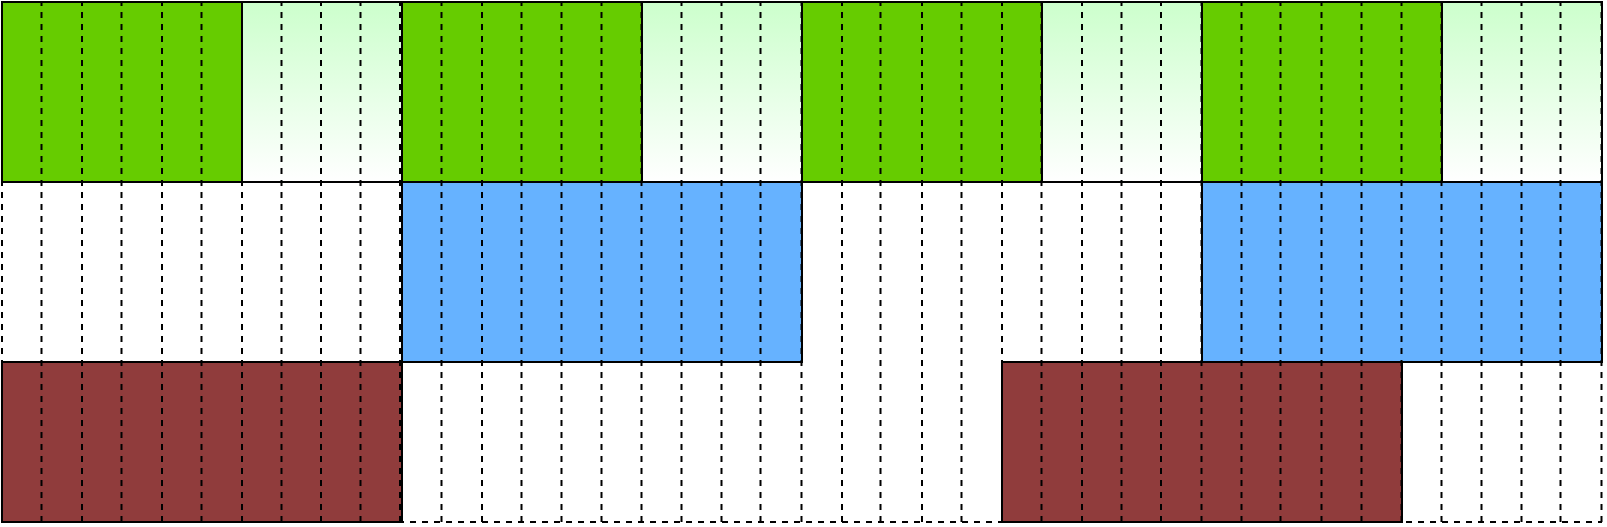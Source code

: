 <mxfile version="12.7.2" type="device"><diagram id="PBchdyutVL4oMOvttvyV" name="Page-1"><mxGraphModel dx="1038" dy="571" grid="1" gridSize="10" guides="1" tooltips="1" connect="1" arrows="1" fold="1" page="1" pageScale="1" pageWidth="850" pageHeight="1100" math="0" shadow="0"><root><mxCell id="0"/><mxCell id="1" parent="0"/><mxCell id="aqTSReWwlO7YjxkTs3Mr-8" value="" style="rounded=0;whiteSpace=wrap;html=1;fillColor=#66CC00;" parent="1" vertex="1"><mxGeometry x="80" y="120" width="120" height="90" as="geometry"/></mxCell><mxCell id="aqTSReWwlO7YjxkTs3Mr-9" value="" style="rounded=0;whiteSpace=wrap;html=1;fillColor=#CCFFCC;gradientColor=#ffffff;" parent="1" vertex="1"><mxGeometry x="200" y="120" width="80" height="90" as="geometry"/></mxCell><mxCell id="aqTSReWwlO7YjxkTs3Mr-10" value="" style="rounded=0;whiteSpace=wrap;html=1;fillColor=#66B2FF;gradientColor=none;gradientDirection=north;" parent="1" vertex="1"><mxGeometry x="280" y="210" width="200" height="90" as="geometry"/></mxCell><mxCell id="aqTSReWwlO7YjxkTs3Mr-11" value="" style="rounded=0;whiteSpace=wrap;html=1;fillColor=#903c3c;gradientColor=none;gradientDirection=north;" parent="1" vertex="1"><mxGeometry x="80" y="300" width="200" height="80" as="geometry"/></mxCell><mxCell id="aqTSReWwlO7YjxkTs3Mr-20" value="" style="rounded=0;whiteSpace=wrap;html=1;fillColor=#66CC00;" parent="1" vertex="1"><mxGeometry x="280" y="120" width="120" height="90" as="geometry"/></mxCell><mxCell id="aqTSReWwlO7YjxkTs3Mr-21" value="" style="rounded=0;whiteSpace=wrap;html=1;fillColor=#CCFFCC;gradientColor=#ffffff;" parent="1" vertex="1"><mxGeometry x="400" y="120" width="80" height="90" as="geometry"/></mxCell><mxCell id="aqTSReWwlO7YjxkTs3Mr-22" value="" style="rounded=0;whiteSpace=wrap;html=1;fillColor=#66CC00;" parent="1" vertex="1"><mxGeometry x="480" y="120" width="120" height="90" as="geometry"/></mxCell><mxCell id="aqTSReWwlO7YjxkTs3Mr-23" value="" style="rounded=0;whiteSpace=wrap;html=1;fillColor=#CCFFCC;gradientColor=#ffffff;" parent="1" vertex="1"><mxGeometry x="600" y="120" width="80" height="90" as="geometry"/></mxCell><mxCell id="aqTSReWwlO7YjxkTs3Mr-24" value="" style="rounded=0;whiteSpace=wrap;html=1;fillColor=#66B2FF;gradientColor=none;gradientDirection=north;" parent="1" vertex="1"><mxGeometry x="680" y="210" width="200" height="90" as="geometry"/></mxCell><mxCell id="aqTSReWwlO7YjxkTs3Mr-25" value="" style="rounded=0;whiteSpace=wrap;html=1;fillColor=#903c3c;gradientColor=none;gradientDirection=north;" parent="1" vertex="1"><mxGeometry x="580" y="300" width="200" height="80" as="geometry"/></mxCell><mxCell id="aqTSReWwlO7YjxkTs3Mr-26" value="" style="rounded=0;whiteSpace=wrap;html=1;fillColor=#66CC00;" parent="1" vertex="1"><mxGeometry x="680" y="120" width="120" height="90" as="geometry"/></mxCell><mxCell id="aqTSReWwlO7YjxkTs3Mr-27" value="" style="rounded=0;whiteSpace=wrap;html=1;fillColor=#CCFFCC;gradientColor=#ffffff;" parent="1" vertex="1"><mxGeometry x="800" y="120" width="80" height="90" as="geometry"/></mxCell><mxCell id="lOJKYDyUrs2ljkJlb5DM-3" value="" style="endArrow=none;dashed=1;html=1;entryX=0;entryY=0;entryDx=0;entryDy=0;" edge="1" parent="1" target="aqTSReWwlO7YjxkTs3Mr-8"><mxGeometry width="50" height="50" relative="1" as="geometry"><mxPoint x="80" y="380" as="sourcePoint"/><mxPoint x="130" y="330" as="targetPoint"/></mxGeometry></mxCell><mxCell id="lOJKYDyUrs2ljkJlb5DM-4" value="" style="endArrow=none;dashed=1;html=1;entryX=0;entryY=0;entryDx=0;entryDy=0;" edge="1" parent="1"><mxGeometry width="50" height="50" relative="1" as="geometry"><mxPoint x="120" y="380" as="sourcePoint"/><mxPoint x="120" y="120" as="targetPoint"/></mxGeometry></mxCell><mxCell id="lOJKYDyUrs2ljkJlb5DM-5" value="" style="endArrow=none;dashed=1;html=1;entryX=0;entryY=0;entryDx=0;entryDy=0;" edge="1" parent="1"><mxGeometry width="50" height="50" relative="1" as="geometry"><mxPoint x="160" y="380" as="sourcePoint"/><mxPoint x="160" y="120" as="targetPoint"/></mxGeometry></mxCell><mxCell id="lOJKYDyUrs2ljkJlb5DM-6" value="" style="endArrow=none;dashed=1;html=1;entryX=0;entryY=0;entryDx=0;entryDy=0;" edge="1" parent="1"><mxGeometry width="50" height="50" relative="1" as="geometry"><mxPoint x="200" y="380" as="sourcePoint"/><mxPoint x="200" y="120" as="targetPoint"/></mxGeometry></mxCell><mxCell id="lOJKYDyUrs2ljkJlb5DM-7" value="" style="endArrow=none;dashed=1;html=1;entryX=0;entryY=0;entryDx=0;entryDy=0;" edge="1" parent="1"><mxGeometry width="50" height="50" relative="1" as="geometry"><mxPoint x="239.5" y="380" as="sourcePoint"/><mxPoint x="239.5" y="120" as="targetPoint"/></mxGeometry></mxCell><mxCell id="lOJKYDyUrs2ljkJlb5DM-8" value="" style="endArrow=none;dashed=1;html=1;entryX=0;entryY=0;entryDx=0;entryDy=0;" edge="1" parent="1"><mxGeometry width="50" height="50" relative="1" as="geometry"><mxPoint x="279" y="380" as="sourcePoint"/><mxPoint x="279" y="120" as="targetPoint"/></mxGeometry></mxCell><mxCell id="lOJKYDyUrs2ljkJlb5DM-9" value="" style="endArrow=none;dashed=1;html=1;entryX=0;entryY=0;entryDx=0;entryDy=0;" edge="1" parent="1"><mxGeometry width="50" height="50" relative="1" as="geometry"><mxPoint x="320" y="380" as="sourcePoint"/><mxPoint x="320" y="120" as="targetPoint"/></mxGeometry></mxCell><mxCell id="lOJKYDyUrs2ljkJlb5DM-10" value="" style="endArrow=none;dashed=1;html=1;entryX=0;entryY=0;entryDx=0;entryDy=0;" edge="1" parent="1"><mxGeometry width="50" height="50" relative="1" as="geometry"><mxPoint x="359.75" y="380" as="sourcePoint"/><mxPoint x="359.75" y="120" as="targetPoint"/></mxGeometry></mxCell><mxCell id="lOJKYDyUrs2ljkJlb5DM-11" value="" style="endArrow=none;dashed=1;html=1;entryX=0;entryY=0;entryDx=0;entryDy=0;" edge="1" parent="1"><mxGeometry width="50" height="50" relative="1" as="geometry"><mxPoint x="399.75" y="380" as="sourcePoint"/><mxPoint x="399.75" y="120" as="targetPoint"/></mxGeometry></mxCell><mxCell id="lOJKYDyUrs2ljkJlb5DM-12" value="" style="endArrow=none;dashed=1;html=1;entryX=0;entryY=0;entryDx=0;entryDy=0;" edge="1" parent="1"><mxGeometry width="50" height="50" relative="1" as="geometry"><mxPoint x="439.75" y="380" as="sourcePoint"/><mxPoint x="439.75" y="120" as="targetPoint"/></mxGeometry></mxCell><mxCell id="lOJKYDyUrs2ljkJlb5DM-13" value="" style="endArrow=none;dashed=1;html=1;entryX=0;entryY=0;entryDx=0;entryDy=0;" edge="1" parent="1"><mxGeometry width="50" height="50" relative="1" as="geometry"><mxPoint x="479.75" y="380" as="sourcePoint"/><mxPoint x="479.75" y="120" as="targetPoint"/></mxGeometry></mxCell><mxCell id="lOJKYDyUrs2ljkJlb5DM-14" value="" style="endArrow=none;dashed=1;html=1;entryX=0;entryY=0;entryDx=0;entryDy=0;" edge="1" parent="1"><mxGeometry width="50" height="50" relative="1" as="geometry"><mxPoint x="519.25" y="380" as="sourcePoint"/><mxPoint x="519.25" y="120" as="targetPoint"/></mxGeometry></mxCell><mxCell id="lOJKYDyUrs2ljkJlb5DM-15" value="" style="endArrow=none;dashed=1;html=1;entryX=0;entryY=0;entryDx=0;entryDy=0;" edge="1" parent="1"><mxGeometry width="50" height="50" relative="1" as="geometry"><mxPoint x="559.75" y="380" as="sourcePoint"/><mxPoint x="559.75" y="120" as="targetPoint"/></mxGeometry></mxCell><mxCell id="lOJKYDyUrs2ljkJlb5DM-16" value="" style="endArrow=none;dashed=1;html=1;entryX=0;entryY=0;entryDx=0;entryDy=0;" edge="1" parent="1"><mxGeometry width="50" height="50" relative="1" as="geometry"><mxPoint x="599.75" y="380" as="sourcePoint"/><mxPoint x="599.75" y="120" as="targetPoint"/></mxGeometry></mxCell><mxCell id="lOJKYDyUrs2ljkJlb5DM-17" value="" style="endArrow=none;dashed=1;html=1;entryX=0;entryY=0;entryDx=0;entryDy=0;" edge="1" parent="1"><mxGeometry width="50" height="50" relative="1" as="geometry"><mxPoint x="639.75" y="380" as="sourcePoint"/><mxPoint x="639.75" y="120" as="targetPoint"/></mxGeometry></mxCell><mxCell id="lOJKYDyUrs2ljkJlb5DM-18" value="" style="endArrow=none;dashed=1;html=1;entryX=0;entryY=0;entryDx=0;entryDy=0;" edge="1" parent="1"><mxGeometry width="50" height="50" relative="1" as="geometry"><mxPoint x="679.75" y="380" as="sourcePoint"/><mxPoint x="679.75" y="120" as="targetPoint"/></mxGeometry></mxCell><mxCell id="lOJKYDyUrs2ljkJlb5DM-19" value="" style="endArrow=none;dashed=1;html=1;entryX=0;entryY=0;entryDx=0;entryDy=0;" edge="1" parent="1"><mxGeometry width="50" height="50" relative="1" as="geometry"><mxPoint x="719.25" y="380" as="sourcePoint"/><mxPoint x="719.25" y="120" as="targetPoint"/></mxGeometry></mxCell><mxCell id="lOJKYDyUrs2ljkJlb5DM-20" value="" style="endArrow=none;dashed=1;html=1;entryX=0;entryY=0;entryDx=0;entryDy=0;" edge="1" parent="1"><mxGeometry width="50" height="50" relative="1" as="geometry"><mxPoint x="759.75" y="380" as="sourcePoint"/><mxPoint x="759.75" y="120" as="targetPoint"/></mxGeometry></mxCell><mxCell id="lOJKYDyUrs2ljkJlb5DM-21" value="" style="endArrow=none;dashed=1;html=1;entryX=0;entryY=0;entryDx=0;entryDy=0;" edge="1" parent="1"><mxGeometry width="50" height="50" relative="1" as="geometry"><mxPoint x="799.75" y="380" as="sourcePoint"/><mxPoint x="799.75" y="120" as="targetPoint"/></mxGeometry></mxCell><mxCell id="lOJKYDyUrs2ljkJlb5DM-22" value="" style="endArrow=none;dashed=1;html=1;entryX=0;entryY=0;entryDx=0;entryDy=0;" edge="1" parent="1"><mxGeometry width="50" height="50" relative="1" as="geometry"><mxPoint x="839.75" y="380" as="sourcePoint"/><mxPoint x="839.75" y="120" as="targetPoint"/></mxGeometry></mxCell><mxCell id="lOJKYDyUrs2ljkJlb5DM-23" value="" style="endArrow=none;dashed=1;html=1;entryX=0;entryY=0;entryDx=0;entryDy=0;" edge="1" parent="1"><mxGeometry width="50" height="50" relative="1" as="geometry"><mxPoint x="879.75" y="380" as="sourcePoint"/><mxPoint x="879.75" y="120" as="targetPoint"/></mxGeometry></mxCell><mxCell id="lOJKYDyUrs2ljkJlb5DM-25" value="" style="endArrow=none;dashed=1;html=1;exitX=0;exitY=1;exitDx=0;exitDy=0;" edge="1" parent="1" source="aqTSReWwlO7YjxkTs3Mr-11"><mxGeometry width="50" height="50" relative="1" as="geometry"><mxPoint x="120" y="490" as="sourcePoint"/><mxPoint x="880" y="380" as="targetPoint"/></mxGeometry></mxCell><mxCell id="lOJKYDyUrs2ljkJlb5DM-26" value="" style="endArrow=none;dashed=1;html=1;entryX=0;entryY=0;entryDx=0;entryDy=0;" edge="1" parent="1"><mxGeometry width="50" height="50" relative="1" as="geometry"><mxPoint x="99.75" y="380" as="sourcePoint"/><mxPoint x="99.75" y="120" as="targetPoint"/></mxGeometry></mxCell><mxCell id="lOJKYDyUrs2ljkJlb5DM-27" value="" style="endArrow=none;dashed=1;html=1;entryX=0;entryY=0;entryDx=0;entryDy=0;" edge="1" parent="1"><mxGeometry width="50" height="50" relative="1" as="geometry"><mxPoint x="139.75" y="380" as="sourcePoint"/><mxPoint x="139.75" y="120" as="targetPoint"/></mxGeometry></mxCell><mxCell id="lOJKYDyUrs2ljkJlb5DM-28" value="" style="endArrow=none;dashed=1;html=1;entryX=0;entryY=0;entryDx=0;entryDy=0;" edge="1" parent="1"><mxGeometry width="50" height="50" relative="1" as="geometry"><mxPoint x="179.75" y="380" as="sourcePoint"/><mxPoint x="179.75" y="120" as="targetPoint"/></mxGeometry></mxCell><mxCell id="lOJKYDyUrs2ljkJlb5DM-29" value="" style="endArrow=none;dashed=1;html=1;entryX=0;entryY=0;entryDx=0;entryDy=0;" edge="1" parent="1"><mxGeometry width="50" height="50" relative="1" as="geometry"><mxPoint x="219.75" y="380" as="sourcePoint"/><mxPoint x="219.75" y="120" as="targetPoint"/></mxGeometry></mxCell><mxCell id="lOJKYDyUrs2ljkJlb5DM-30" value="" style="endArrow=none;dashed=1;html=1;entryX=0;entryY=0;entryDx=0;entryDy=0;" edge="1" parent="1"><mxGeometry width="50" height="50" relative="1" as="geometry"><mxPoint x="259.25" y="380" as="sourcePoint"/><mxPoint x="259.25" y="120" as="targetPoint"/></mxGeometry></mxCell><mxCell id="lOJKYDyUrs2ljkJlb5DM-31" value="" style="endArrow=none;dashed=1;html=1;entryX=0;entryY=0;entryDx=0;entryDy=0;" edge="1" parent="1"><mxGeometry width="50" height="50" relative="1" as="geometry"><mxPoint x="299.75" y="380" as="sourcePoint"/><mxPoint x="299.75" y="120" as="targetPoint"/></mxGeometry></mxCell><mxCell id="lOJKYDyUrs2ljkJlb5DM-32" value="" style="endArrow=none;dashed=1;html=1;entryX=0;entryY=0;entryDx=0;entryDy=0;" edge="1" parent="1"><mxGeometry width="50" height="50" relative="1" as="geometry"><mxPoint x="339.75" y="380" as="sourcePoint"/><mxPoint x="339.75" y="120" as="targetPoint"/></mxGeometry></mxCell><mxCell id="lOJKYDyUrs2ljkJlb5DM-33" value="" style="endArrow=none;dashed=1;html=1;entryX=0;entryY=0;entryDx=0;entryDy=0;" edge="1" parent="1"><mxGeometry width="50" height="50" relative="1" as="geometry"><mxPoint x="379.75" y="380" as="sourcePoint"/><mxPoint x="379.75" y="120" as="targetPoint"/></mxGeometry></mxCell><mxCell id="lOJKYDyUrs2ljkJlb5DM-34" value="" style="endArrow=none;dashed=1;html=1;entryX=0;entryY=0;entryDx=0;entryDy=0;" edge="1" parent="1"><mxGeometry width="50" height="50" relative="1" as="geometry"><mxPoint x="419.75" y="380" as="sourcePoint"/><mxPoint x="419.75" y="120" as="targetPoint"/></mxGeometry></mxCell><mxCell id="lOJKYDyUrs2ljkJlb5DM-35" value="" style="endArrow=none;dashed=1;html=1;entryX=0;entryY=0;entryDx=0;entryDy=0;" edge="1" parent="1"><mxGeometry width="50" height="50" relative="1" as="geometry"><mxPoint x="459.25" y="380" as="sourcePoint"/><mxPoint x="459.25" y="120" as="targetPoint"/></mxGeometry></mxCell><mxCell id="lOJKYDyUrs2ljkJlb5DM-36" value="" style="endArrow=none;dashed=1;html=1;entryX=0;entryY=0;entryDx=0;entryDy=0;" edge="1" parent="1"><mxGeometry width="50" height="50" relative="1" as="geometry"><mxPoint x="500" y="380" as="sourcePoint"/><mxPoint x="500" y="120" as="targetPoint"/></mxGeometry></mxCell><mxCell id="lOJKYDyUrs2ljkJlb5DM-37" value="" style="endArrow=none;dashed=1;html=1;entryX=0;entryY=0;entryDx=0;entryDy=0;" edge="1" parent="1"><mxGeometry width="50" height="50" relative="1" as="geometry"><mxPoint x="540" y="380" as="sourcePoint"/><mxPoint x="540" y="120" as="targetPoint"/></mxGeometry></mxCell><mxCell id="lOJKYDyUrs2ljkJlb5DM-38" value="" style="endArrow=none;dashed=1;html=1;entryX=0;entryY=0;entryDx=0;entryDy=0;" edge="1" parent="1"><mxGeometry width="50" height="50" relative="1" as="geometry"><mxPoint x="580" y="380" as="sourcePoint"/><mxPoint x="580" y="120" as="targetPoint"/></mxGeometry></mxCell><mxCell id="lOJKYDyUrs2ljkJlb5DM-39" value="" style="endArrow=none;dashed=1;html=1;entryX=0;entryY=0;entryDx=0;entryDy=0;" edge="1" parent="1"><mxGeometry width="50" height="50" relative="1" as="geometry"><mxPoint x="620" y="380" as="sourcePoint"/><mxPoint x="620" y="120" as="targetPoint"/></mxGeometry></mxCell><mxCell id="lOJKYDyUrs2ljkJlb5DM-40" value="" style="endArrow=none;dashed=1;html=1;entryX=0;entryY=0;entryDx=0;entryDy=0;" edge="1" parent="1"><mxGeometry width="50" height="50" relative="1" as="geometry"><mxPoint x="659.5" y="380" as="sourcePoint"/><mxPoint x="659.5" y="120" as="targetPoint"/></mxGeometry></mxCell><mxCell id="lOJKYDyUrs2ljkJlb5DM-41" value="" style="endArrow=none;dashed=1;html=1;entryX=0;entryY=0;entryDx=0;entryDy=0;" edge="1" parent="1"><mxGeometry width="50" height="50" relative="1" as="geometry"><mxPoint x="699.75" y="380" as="sourcePoint"/><mxPoint x="699.75" y="120" as="targetPoint"/></mxGeometry></mxCell><mxCell id="lOJKYDyUrs2ljkJlb5DM-42" value="" style="endArrow=none;dashed=1;html=1;entryX=0;entryY=0;entryDx=0;entryDy=0;" edge="1" parent="1"><mxGeometry width="50" height="50" relative="1" as="geometry"><mxPoint x="739.75" y="380" as="sourcePoint"/><mxPoint x="739.75" y="120" as="targetPoint"/></mxGeometry></mxCell><mxCell id="lOJKYDyUrs2ljkJlb5DM-43" value="" style="endArrow=none;dashed=1;html=1;entryX=0;entryY=0;entryDx=0;entryDy=0;" edge="1" parent="1"><mxGeometry width="50" height="50" relative="1" as="geometry"><mxPoint x="779.75" y="380" as="sourcePoint"/><mxPoint x="779.75" y="120" as="targetPoint"/></mxGeometry></mxCell><mxCell id="lOJKYDyUrs2ljkJlb5DM-44" value="" style="endArrow=none;dashed=1;html=1;entryX=0;entryY=0;entryDx=0;entryDy=0;" edge="1" parent="1"><mxGeometry width="50" height="50" relative="1" as="geometry"><mxPoint x="819.75" y="380" as="sourcePoint"/><mxPoint x="819.75" y="120" as="targetPoint"/></mxGeometry></mxCell><mxCell id="lOJKYDyUrs2ljkJlb5DM-45" value="" style="endArrow=none;dashed=1;html=1;entryX=0;entryY=0;entryDx=0;entryDy=0;" edge="1" parent="1"><mxGeometry width="50" height="50" relative="1" as="geometry"><mxPoint x="859.25" y="380" as="sourcePoint"/><mxPoint x="859.25" y="120" as="targetPoint"/></mxGeometry></mxCell></root></mxGraphModel></diagram></mxfile>